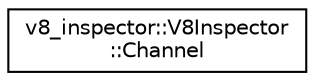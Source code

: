 digraph "Graphical Class Hierarchy"
{
  edge [fontname="Helvetica",fontsize="10",labelfontname="Helvetica",labelfontsize="10"];
  node [fontname="Helvetica",fontsize="10",shape=record];
  rankdir="LR";
  Node1 [label="v8_inspector::V8Inspector\l::Channel",height=0.2,width=0.4,color="black", fillcolor="white", style="filled",URL="$classv8__inspector_1_1V8Inspector_1_1Channel.html"];
}
